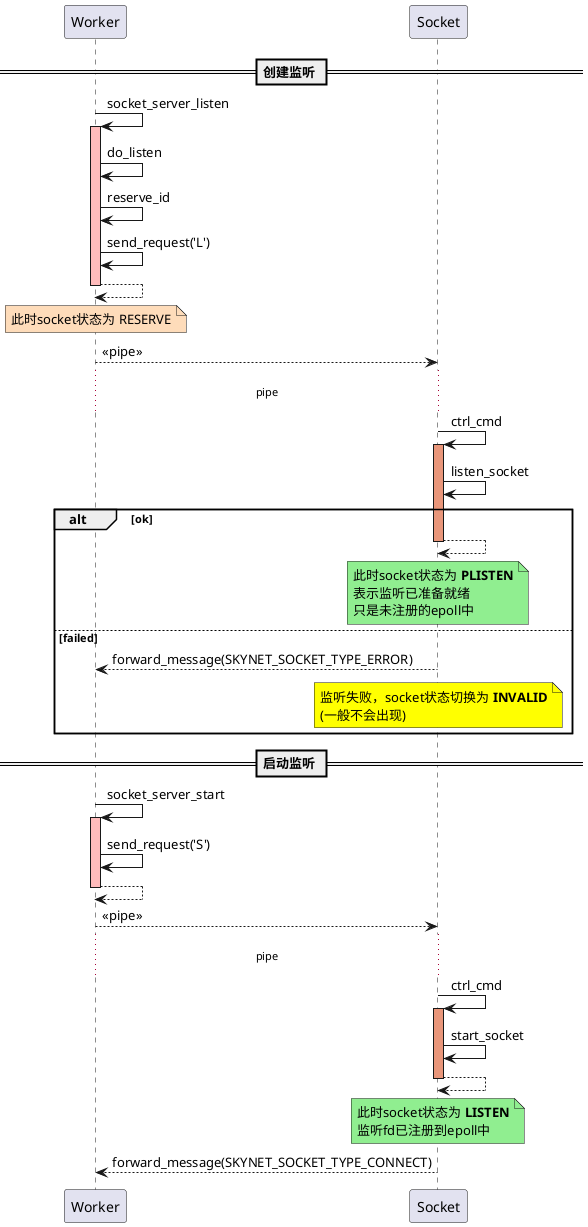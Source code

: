 @startuml
participant Worker
participant Socket

== 创建监听 ==
Worker -> Worker ++ #FFBBBB: socket_server_listen
Worker -> Worker: do_listen
Worker -> Worker: reserve_id
Worker -> Worker: send_request('L')
return
note over Worker #FEDCBA: 此时socket状态为 RESERVE

Worker --> Socket: <<pipe>>
... pipe ...

Socket -> Socket ++ #DarkSalmon: ctrl_cmd
Socket -> Socket: listen_socket
alt ok
return
note over Socket #lightgreen: 此时socket状态为 **PLISTEN**\n表示监听已准备就绪\n只是未注册的epoll中
else failed
Socket --> Worker: forward_message(SKYNET_SOCKET_TYPE_ERROR)
note over Socket #yellow: 监听失败，socket状态切换为 **INVALID**\n(一般不会出现)
end

== 启动监听 ==
Worker -> Worker ++ #FFBBBB: socket_server_start
Worker -> Worker: send_request('S')
return

Worker --> Socket: <<pipe>>
... pipe ...

Socket -> Socket ++ #DarkSalmon: ctrl_cmd
Socket -> Socket: start_socket
return
note over Socket #lightgreen: 此时socket状态为 **LISTEN**\n监听fd已注册到epoll中
Socket --> Worker: forward_message(SKYNET_SOCKET_TYPE_CONNECT)

@enduml